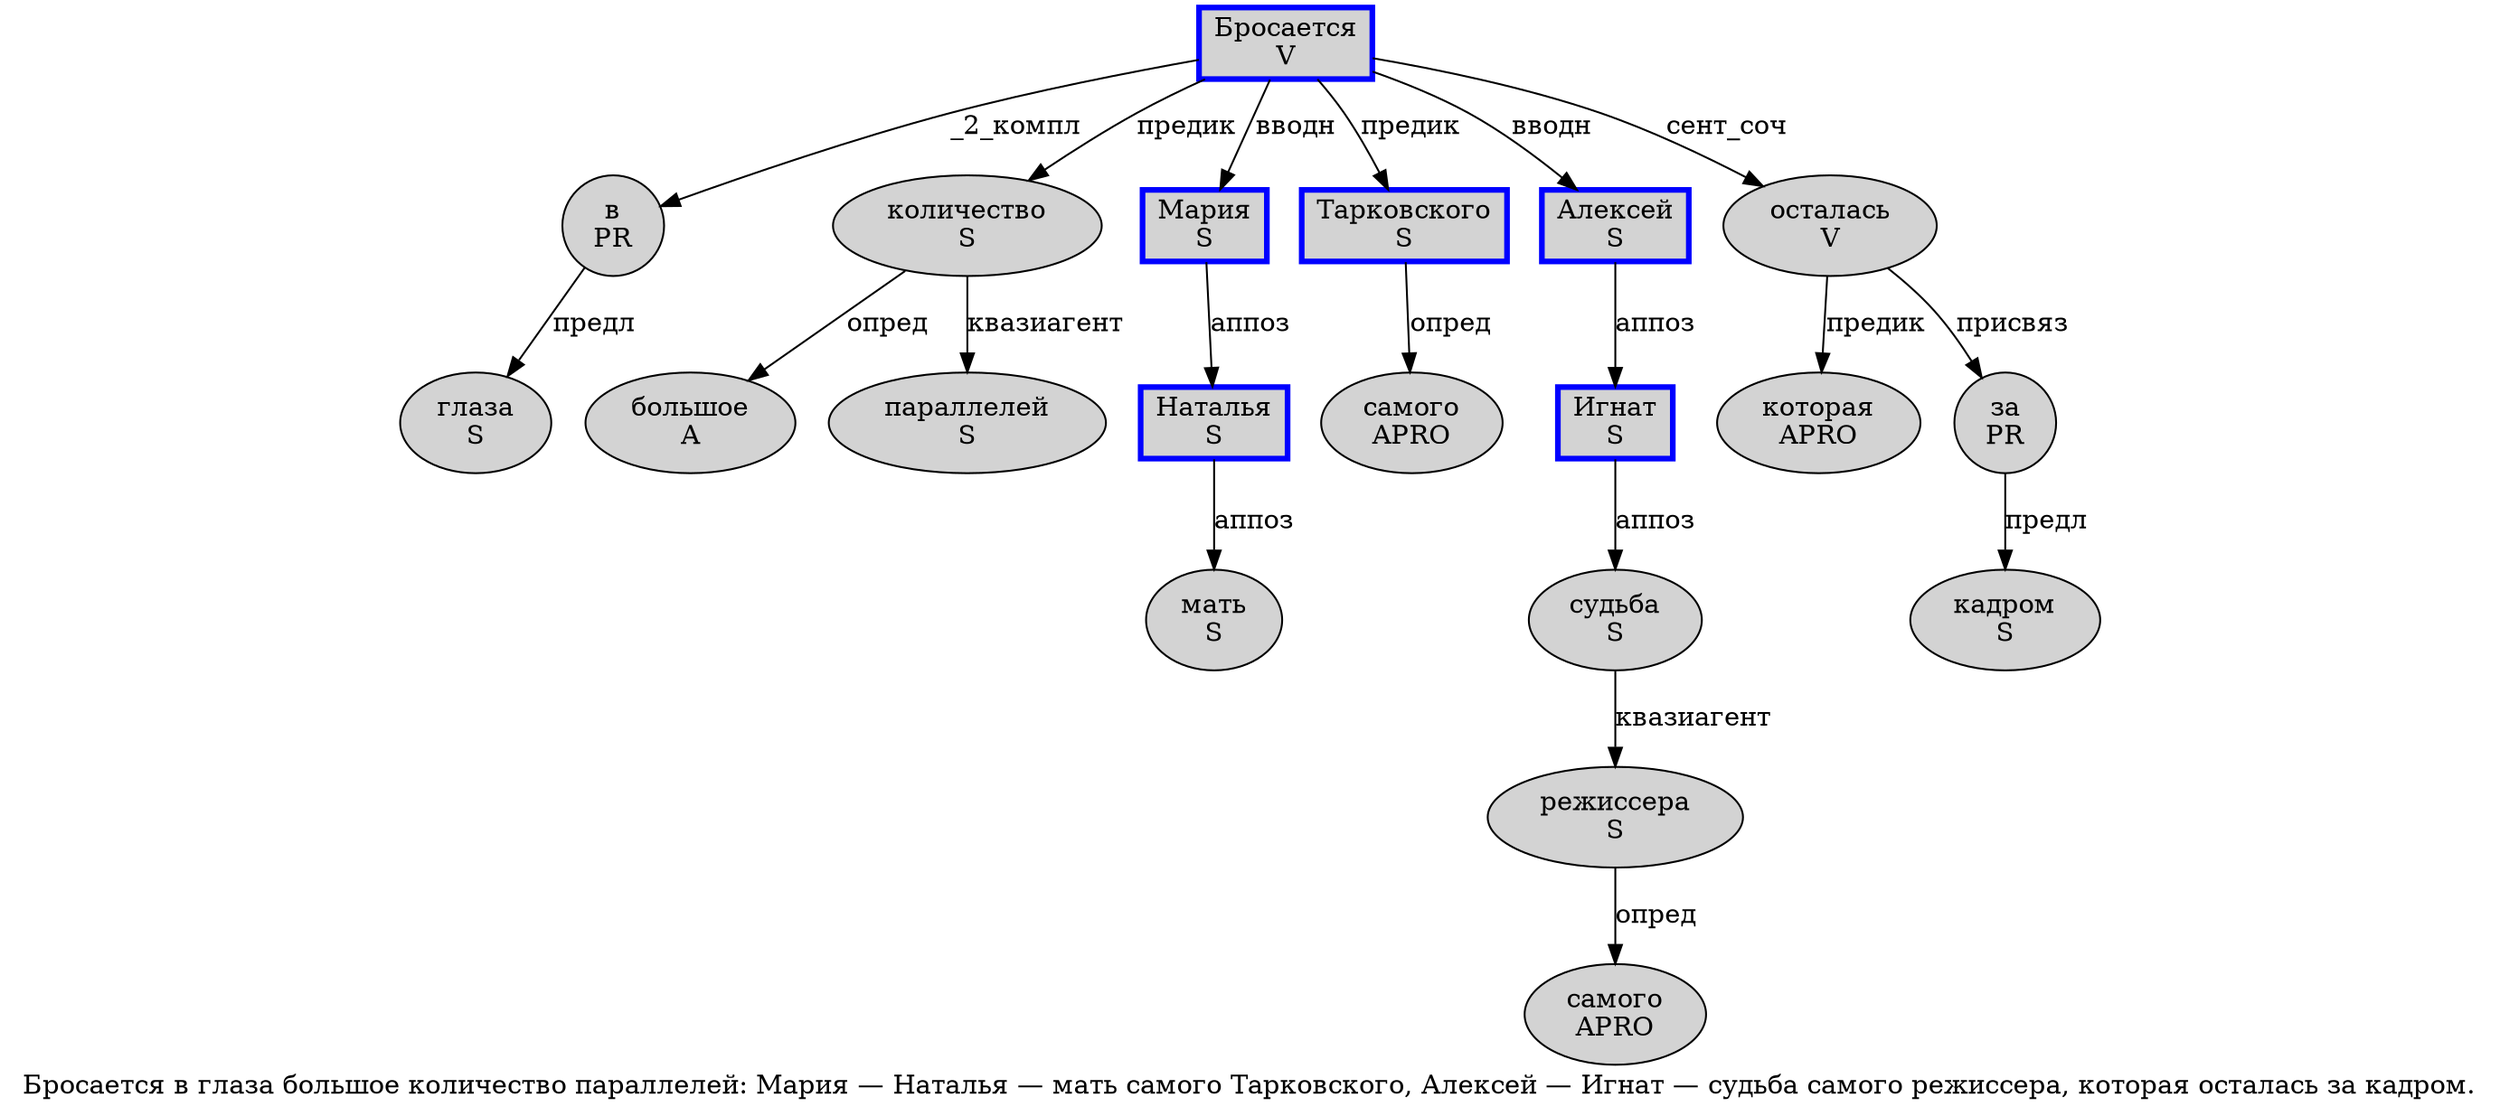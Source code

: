 digraph SENTENCE_2035 {
	graph [label="Бросается в глаза большое количество параллелей: Мария — Наталья — мать самого Тарковского, Алексей — Игнат — судьба самого режиссера, которая осталась за кадром."]
	node [style=filled]
		0 [label="Бросается
V" color=blue fillcolor=lightgray penwidth=3 shape=box]
		1 [label="в
PR" color="" fillcolor=lightgray penwidth=1 shape=ellipse]
		2 [label="глаза
S" color="" fillcolor=lightgray penwidth=1 shape=ellipse]
		3 [label="большое
A" color="" fillcolor=lightgray penwidth=1 shape=ellipse]
		4 [label="количество
S" color="" fillcolor=lightgray penwidth=1 shape=ellipse]
		5 [label="параллелей
S" color="" fillcolor=lightgray penwidth=1 shape=ellipse]
		7 [label="Мария
S" color=blue fillcolor=lightgray penwidth=3 shape=box]
		9 [label="Наталья
S" color=blue fillcolor=lightgray penwidth=3 shape=box]
		11 [label="мать
S" color="" fillcolor=lightgray penwidth=1 shape=ellipse]
		12 [label="самого
APRO" color="" fillcolor=lightgray penwidth=1 shape=ellipse]
		13 [label="Тарковского
S" color=blue fillcolor=lightgray penwidth=3 shape=box]
		15 [label="Алексей
S" color=blue fillcolor=lightgray penwidth=3 shape=box]
		17 [label="Игнат
S" color=blue fillcolor=lightgray penwidth=3 shape=box]
		19 [label="судьба
S" color="" fillcolor=lightgray penwidth=1 shape=ellipse]
		20 [label="самого
APRO" color="" fillcolor=lightgray penwidth=1 shape=ellipse]
		21 [label="режиссера
S" color="" fillcolor=lightgray penwidth=1 shape=ellipse]
		23 [label="которая
APRO" color="" fillcolor=lightgray penwidth=1 shape=ellipse]
		24 [label="осталась
V" color="" fillcolor=lightgray penwidth=1 shape=ellipse]
		25 [label="за
PR" color="" fillcolor=lightgray penwidth=1 shape=ellipse]
		26 [label="кадром
S" color="" fillcolor=lightgray penwidth=1 shape=ellipse]
			17 -> 19 [label="аппоз"]
			13 -> 12 [label="опред"]
			24 -> 23 [label="предик"]
			24 -> 25 [label="присвяз"]
			7 -> 9 [label="аппоз"]
			9 -> 11 [label="аппоз"]
			21 -> 20 [label="опред"]
			25 -> 26 [label="предл"]
			1 -> 2 [label="предл"]
			19 -> 21 [label="квазиагент"]
			4 -> 3 [label="опред"]
			4 -> 5 [label="квазиагент"]
			0 -> 1 [label="_2_компл"]
			0 -> 4 [label="предик"]
			0 -> 7 [label="вводн"]
			0 -> 13 [label="предик"]
			0 -> 15 [label="вводн"]
			0 -> 24 [label="сент_соч"]
			15 -> 17 [label="аппоз"]
}